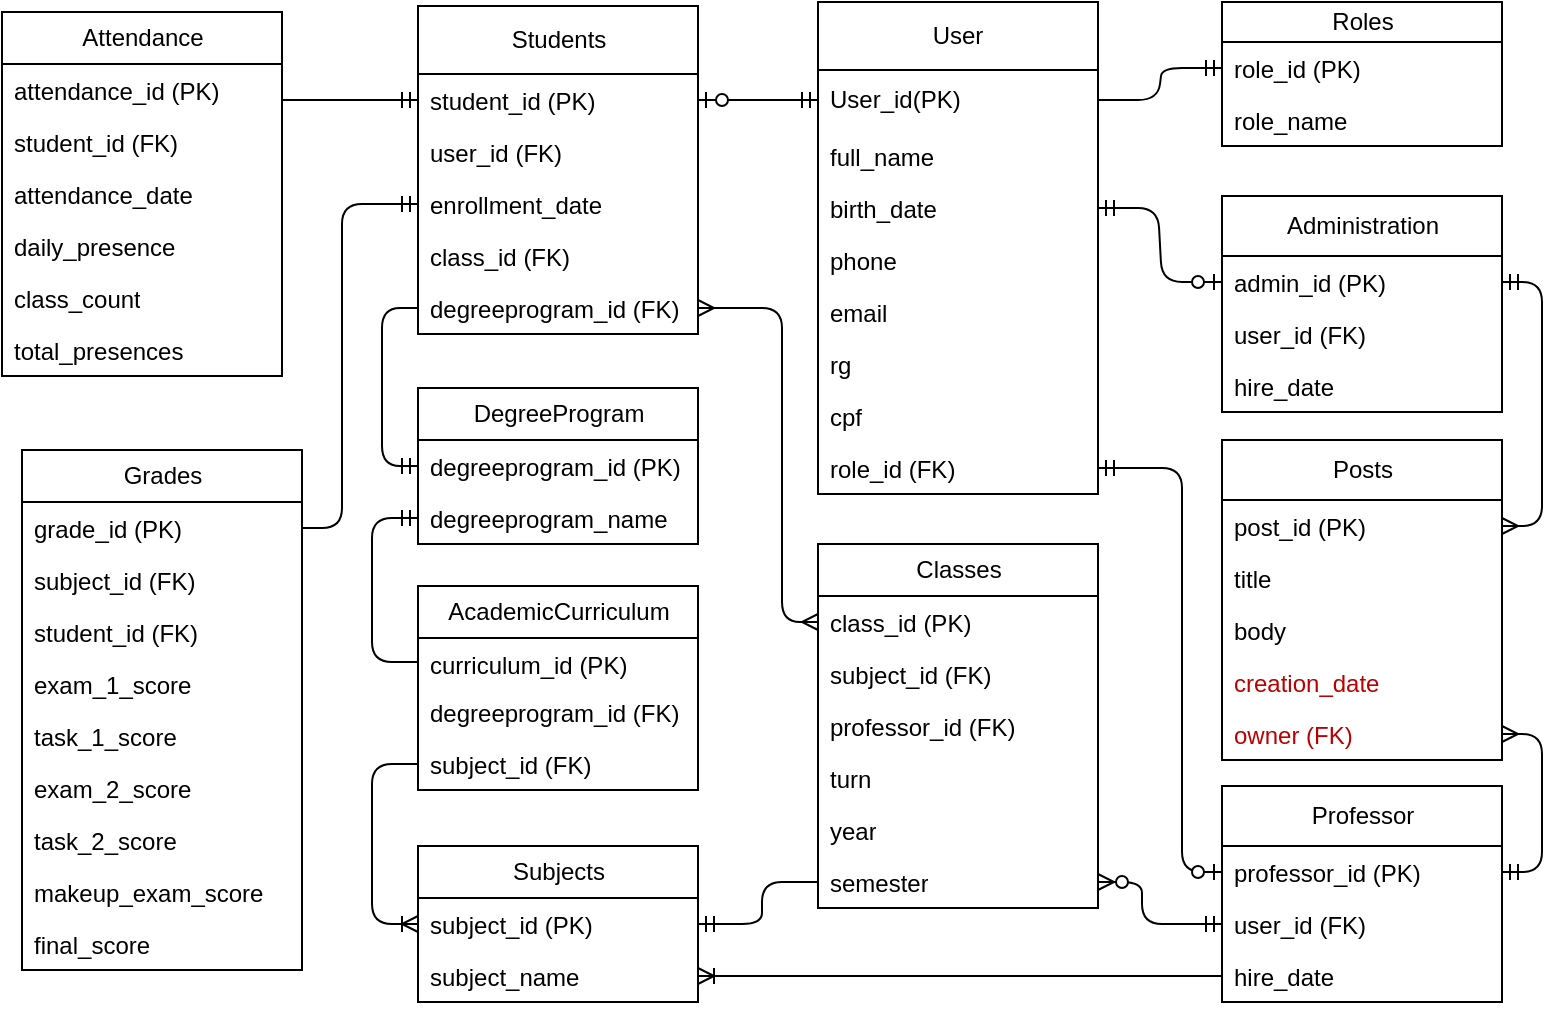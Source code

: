<mxfile>
    <diagram id="izwd0mjQYA1Y1VRCj29t" name="V1__Tabelas_de_usuarios_e_suas_relacoes">
        <mxGraphModel dx="723" dy="2008" grid="1" gridSize="10" guides="1" tooltips="1" connect="1" arrows="1" fold="1" page="1" pageScale="1" pageWidth="1100" pageHeight="850" math="0" shadow="0">
            <root>
                <mxCell id="0"/>
                <mxCell id="1" parent="0"/>
                <mxCell id="115" value="User" style="swimlane;fontStyle=0;childLayout=stackLayout;horizontal=1;startSize=34;horizontalStack=0;resizeParent=1;resizeParentMax=0;resizeLast=0;collapsible=1;marginBottom=0;whiteSpace=wrap;html=1;" parent="1" vertex="1">
                    <mxGeometry x="573" y="-1640" width="140" height="246" as="geometry"/>
                </mxCell>
                <mxCell id="116" value="User_id(PK)" style="text;strokeColor=none;fillColor=none;align=left;verticalAlign=middle;spacingLeft=4;spacingRight=4;overflow=hidden;points=[[0,0.5],[1,0.5]];portConstraint=eastwest;rotatable=0;whiteSpace=wrap;html=1;" parent="115" vertex="1">
                    <mxGeometry y="34" width="140" height="30" as="geometry"/>
                </mxCell>
                <mxCell id="119" value="full_name" style="text;strokeColor=none;fillColor=none;align=left;verticalAlign=top;spacingLeft=4;spacingRight=4;overflow=hidden;rotatable=0;points=[[0,0.5],[1,0.5]];portConstraint=eastwest;whiteSpace=wrap;html=1;" parent="115" vertex="1">
                    <mxGeometry y="64" width="140" height="26" as="geometry"/>
                </mxCell>
                <mxCell id="124" value="birth_date" style="text;strokeColor=none;fillColor=none;align=left;verticalAlign=top;spacingLeft=4;spacingRight=4;overflow=hidden;rotatable=0;points=[[0,0.5],[1,0.5]];portConstraint=eastwest;whiteSpace=wrap;html=1;" parent="115" vertex="1">
                    <mxGeometry y="90" width="140" height="26" as="geometry"/>
                </mxCell>
                <mxCell id="123" value="phone" style="text;strokeColor=none;fillColor=none;align=left;verticalAlign=top;spacingLeft=4;spacingRight=4;overflow=hidden;rotatable=0;points=[[0,0.5],[1,0.5]];portConstraint=eastwest;whiteSpace=wrap;html=1;" parent="115" vertex="1">
                    <mxGeometry y="116" width="140" height="26" as="geometry"/>
                </mxCell>
                <mxCell id="122" value="email" style="text;strokeColor=none;fillColor=none;align=left;verticalAlign=top;spacingLeft=4;spacingRight=4;overflow=hidden;rotatable=0;points=[[0,0.5],[1,0.5]];portConstraint=eastwest;whiteSpace=wrap;html=1;" parent="115" vertex="1">
                    <mxGeometry y="142" width="140" height="26" as="geometry"/>
                </mxCell>
                <mxCell id="121" value="rg" style="text;strokeColor=none;fillColor=none;align=left;verticalAlign=top;spacingLeft=4;spacingRight=4;overflow=hidden;rotatable=0;points=[[0,0.5],[1,0.5]];portConstraint=eastwest;whiteSpace=wrap;html=1;" parent="115" vertex="1">
                    <mxGeometry y="168" width="140" height="26" as="geometry"/>
                </mxCell>
                <mxCell id="120" value="cpf" style="text;strokeColor=none;fillColor=none;align=left;verticalAlign=top;spacingLeft=4;spacingRight=4;overflow=hidden;rotatable=0;points=[[0,0.5],[1,0.5]];portConstraint=eastwest;whiteSpace=wrap;html=1;" parent="115" vertex="1">
                    <mxGeometry y="194" width="140" height="26" as="geometry"/>
                </mxCell>
                <mxCell id="148" value="role_id (FK)" style="text;strokeColor=none;fillColor=none;align=left;verticalAlign=top;spacingLeft=4;spacingRight=4;overflow=hidden;rotatable=0;points=[[0,0.5],[1,0.5]];portConstraint=eastwest;whiteSpace=wrap;html=1;" parent="115" vertex="1">
                    <mxGeometry y="220" width="140" height="26" as="geometry"/>
                </mxCell>
                <mxCell id="129" value="Students" style="swimlane;fontStyle=0;childLayout=stackLayout;horizontal=1;startSize=34;fillColor=none;horizontalStack=0;resizeParent=1;resizeParentMax=0;resizeLast=0;collapsible=1;marginBottom=0;html=1;" parent="1" vertex="1">
                    <mxGeometry x="373" y="-1638" width="140" height="164" as="geometry"/>
                </mxCell>
                <mxCell id="130" value="student_id (PK)" style="text;strokeColor=none;fillColor=none;align=left;verticalAlign=top;spacingLeft=4;spacingRight=4;overflow=hidden;rotatable=0;points=[[0,0.5],[1,0.5]];portConstraint=eastwest;whiteSpace=wrap;html=1;" parent="129" vertex="1">
                    <mxGeometry y="34" width="140" height="26" as="geometry"/>
                </mxCell>
                <mxCell id="131" value="user_id (FK)" style="text;strokeColor=none;fillColor=none;align=left;verticalAlign=top;spacingLeft=4;spacingRight=4;overflow=hidden;rotatable=0;points=[[0,0.5],[1,0.5]];portConstraint=eastwest;whiteSpace=wrap;html=1;" parent="129" vertex="1">
                    <mxGeometry y="60" width="140" height="26" as="geometry"/>
                </mxCell>
                <mxCell id="132" value="enrollment_date" style="text;strokeColor=none;fillColor=none;align=left;verticalAlign=top;spacingLeft=4;spacingRight=4;overflow=hidden;rotatable=0;points=[[0,0.5],[1,0.5]];portConstraint=eastwest;whiteSpace=wrap;html=1;" parent="129" vertex="1">
                    <mxGeometry y="86" width="140" height="26" as="geometry"/>
                </mxCell>
                <mxCell id="133" value="&lt;span style=&quot;color: rgb(0, 0, 0);&quot;&gt;class_id (FK)&lt;/span&gt;" style="text;strokeColor=none;fillColor=none;align=left;verticalAlign=top;spacingLeft=4;spacingRight=4;overflow=hidden;rotatable=0;points=[[0,0.5],[1,0.5]];portConstraint=eastwest;whiteSpace=wrap;html=1;" parent="129" vertex="1">
                    <mxGeometry y="112" width="140" height="26" as="geometry"/>
                </mxCell>
                <mxCell id="134" value="degreeprogram_id (FK)&lt;div&gt;&lt;br&gt;&lt;/div&gt;" style="text;strokeColor=none;fillColor=none;align=left;verticalAlign=top;spacingLeft=4;spacingRight=4;overflow=hidden;rotatable=0;points=[[0,0.5],[1,0.5]];portConstraint=eastwest;whiteSpace=wrap;html=1;" parent="129" vertex="1">
                    <mxGeometry y="138" width="140" height="26" as="geometry"/>
                </mxCell>
                <mxCell id="135" value="" style="fontSize=12;html=1;endArrow=ERzeroToOne;startArrow=ERmandOne;exitX=0;exitY=0.5;exitDx=0;exitDy=0;entryX=1;entryY=0.5;entryDx=0;entryDy=0;" parent="1" source="116" target="130" edge="1">
                    <mxGeometry width="100" height="100" relative="1" as="geometry">
                        <mxPoint x="814" y="-1305" as="sourcePoint"/>
                        <mxPoint x="535" y="-1576" as="targetPoint"/>
                    </mxGeometry>
                </mxCell>
                <mxCell id="136" value="Professor" style="swimlane;fontStyle=0;childLayout=stackLayout;horizontal=1;startSize=30;fillColor=none;horizontalStack=0;resizeParent=1;resizeParentMax=0;resizeLast=0;collapsible=1;marginBottom=0;html=1;" parent="1" vertex="1">
                    <mxGeometry x="775" y="-1248" width="140" height="108" as="geometry"/>
                </mxCell>
                <mxCell id="137" value="professor_id (PK)" style="text;strokeColor=none;fillColor=none;align=left;verticalAlign=top;spacingLeft=4;spacingRight=4;overflow=hidden;rotatable=0;points=[[0,0.5],[1,0.5]];portConstraint=eastwest;whiteSpace=wrap;html=1;" parent="136" vertex="1">
                    <mxGeometry y="30" width="140" height="26" as="geometry"/>
                </mxCell>
                <mxCell id="138" value="user_id (FK)" style="text;strokeColor=none;fillColor=none;align=left;verticalAlign=top;spacingLeft=4;spacingRight=4;overflow=hidden;rotatable=0;points=[[0,0.5],[1,0.5]];portConstraint=eastwest;whiteSpace=wrap;html=1;" parent="136" vertex="1">
                    <mxGeometry y="56" width="140" height="26" as="geometry"/>
                </mxCell>
                <mxCell id="139" value="hire_date" style="text;strokeColor=none;fillColor=none;align=left;verticalAlign=top;spacingLeft=4;spacingRight=4;overflow=hidden;rotatable=0;points=[[0,0.5],[1,0.5]];portConstraint=eastwest;whiteSpace=wrap;html=1;" parent="136" vertex="1">
                    <mxGeometry y="82" width="140" height="26" as="geometry"/>
                </mxCell>
                <mxCell id="143" value="" style="edgeStyle=orthogonalEdgeStyle;fontSize=12;html=1;endArrow=ERzeroToOne;startArrow=ERmandOne;exitX=1;exitY=0.5;exitDx=0;exitDy=0;entryX=0;entryY=0.5;entryDx=0;entryDy=0;" parent="1" source="148" target="137" edge="1">
                    <mxGeometry width="100" height="100" relative="1" as="geometry">
                        <mxPoint x="454" y="-1385" as="sourcePoint"/>
                        <mxPoint x="755" y="-1116" as="targetPoint"/>
                        <Array as="points">
                            <mxPoint x="755" y="-1407"/>
                            <mxPoint x="755" y="-1205"/>
                        </Array>
                    </mxGeometry>
                </mxCell>
                <mxCell id="144" value="Administration" style="swimlane;fontStyle=0;childLayout=stackLayout;horizontal=1;startSize=30;fillColor=none;horizontalStack=0;resizeParent=1;resizeParentMax=0;resizeLast=0;collapsible=1;marginBottom=0;html=1;" parent="1" vertex="1">
                    <mxGeometry x="775" y="-1543" width="140" height="108" as="geometry"/>
                </mxCell>
                <mxCell id="145" value="admin_id (PK)" style="text;strokeColor=none;fillColor=none;align=left;verticalAlign=top;spacingLeft=4;spacingRight=4;overflow=hidden;rotatable=0;points=[[0,0.5],[1,0.5]];portConstraint=eastwest;whiteSpace=wrap;html=1;" parent="144" vertex="1">
                    <mxGeometry y="30" width="140" height="26" as="geometry"/>
                </mxCell>
                <mxCell id="146" value="user_id (FK)" style="text;strokeColor=none;fillColor=none;align=left;verticalAlign=top;spacingLeft=4;spacingRight=4;overflow=hidden;rotatable=0;points=[[0,0.5],[1,0.5]];portConstraint=eastwest;whiteSpace=wrap;html=1;" parent="144" vertex="1">
                    <mxGeometry y="56" width="140" height="26" as="geometry"/>
                </mxCell>
                <mxCell id="147" value="hire_date" style="text;strokeColor=none;fillColor=none;align=left;verticalAlign=top;spacingLeft=4;spacingRight=4;overflow=hidden;rotatable=0;points=[[0,0.5],[1,0.5]];portConstraint=eastwest;whiteSpace=wrap;html=1;" parent="144" vertex="1">
                    <mxGeometry y="82" width="140" height="26" as="geometry"/>
                </mxCell>
                <mxCell id="149" value="" style="edgeStyle=entityRelationEdgeStyle;fontSize=12;html=1;endArrow=ERzeroToOne;startArrow=ERmandOne;entryX=0;entryY=0.5;entryDx=0;entryDy=0;exitX=1;exitY=0.5;exitDx=0;exitDy=0;" parent="1" source="124" target="145" edge="1">
                    <mxGeometry width="100" height="100" relative="1" as="geometry">
                        <mxPoint x="585" y="-1527" as="sourcePoint"/>
                        <mxPoint x="535" y="-1507" as="targetPoint"/>
                    </mxGeometry>
                </mxCell>
                <mxCell id="150" value="Roles" style="swimlane;fontStyle=0;childLayout=stackLayout;horizontal=1;startSize=20;fillColor=none;horizontalStack=0;resizeParent=1;resizeParentMax=0;resizeLast=0;collapsible=1;marginBottom=0;html=1;" parent="1" vertex="1">
                    <mxGeometry x="775" y="-1640" width="140" height="72" as="geometry"/>
                </mxCell>
                <mxCell id="151" value="role_id (PK)" style="text;strokeColor=none;fillColor=none;align=left;verticalAlign=top;spacingLeft=4;spacingRight=4;overflow=hidden;rotatable=0;points=[[0,0.5],[1,0.5]];portConstraint=eastwest;whiteSpace=wrap;html=1;" parent="150" vertex="1">
                    <mxGeometry y="20" width="140" height="26" as="geometry"/>
                </mxCell>
                <mxCell id="152" value="role_name" style="text;strokeColor=none;fillColor=none;align=left;verticalAlign=top;spacingLeft=4;spacingRight=4;overflow=hidden;rotatable=0;points=[[0,0.5],[1,0.5]];portConstraint=eastwest;whiteSpace=wrap;html=1;" parent="150" vertex="1">
                    <mxGeometry y="46" width="140" height="26" as="geometry"/>
                </mxCell>
                <mxCell id="154" value="" style="edgeStyle=entityRelationEdgeStyle;fontSize=12;html=1;endArrow=ERmandOne;exitX=1;exitY=0.5;exitDx=0;exitDy=0;entryX=0;entryY=0.5;entryDx=0;entryDy=0;" parent="1" source="116" target="151" edge="1">
                    <mxGeometry width="100" height="100" relative="1" as="geometry">
                        <mxPoint x="743" y="-1497" as="sourcePoint"/>
                        <mxPoint x="535" y="-1497" as="targetPoint"/>
                        <Array as="points">
                            <mxPoint x="505" y="-1467"/>
                        </Array>
                    </mxGeometry>
                </mxCell>
                <mxCell id="156" value="Classes" style="swimlane;fontStyle=0;childLayout=stackLayout;horizontal=1;startSize=26;fillColor=none;horizontalStack=0;resizeParent=1;resizeParentMax=0;resizeLast=0;collapsible=1;marginBottom=0;html=1;" parent="1" vertex="1">
                    <mxGeometry x="573" y="-1369" width="140" height="182" as="geometry"/>
                </mxCell>
                <mxCell id="157" value="class_id (PK)" style="text;strokeColor=none;fillColor=none;align=left;verticalAlign=top;spacingLeft=4;spacingRight=4;overflow=hidden;rotatable=0;points=[[0,0.5],[1,0.5]];portConstraint=eastwest;whiteSpace=wrap;html=1;" parent="156" vertex="1">
                    <mxGeometry y="26" width="140" height="26" as="geometry"/>
                </mxCell>
                <mxCell id="158" value="subject_id (FK)" style="text;strokeColor=none;fillColor=none;align=left;verticalAlign=top;spacingLeft=4;spacingRight=4;overflow=hidden;rotatable=0;points=[[0,0.5],[1,0.5]];portConstraint=eastwest;whiteSpace=wrap;html=1;" parent="156" vertex="1">
                    <mxGeometry y="52" width="140" height="26" as="geometry"/>
                </mxCell>
                <mxCell id="159" value="professor_id (FK)" style="text;strokeColor=none;fillColor=none;align=left;verticalAlign=top;spacingLeft=4;spacingRight=4;overflow=hidden;rotatable=0;points=[[0,0.5],[1,0.5]];portConstraint=eastwest;whiteSpace=wrap;html=1;" parent="156" vertex="1">
                    <mxGeometry y="78" width="140" height="26" as="geometry"/>
                </mxCell>
                <mxCell id="160" value="turn" style="text;strokeColor=none;fillColor=none;align=left;verticalAlign=top;spacingLeft=4;spacingRight=4;overflow=hidden;rotatable=0;points=[[0,0.5],[1,0.5]];portConstraint=eastwest;whiteSpace=wrap;html=1;" parent="156" vertex="1">
                    <mxGeometry y="104" width="140" height="26" as="geometry"/>
                </mxCell>
                <mxCell id="161" value="year" style="text;strokeColor=none;fillColor=none;align=left;verticalAlign=top;spacingLeft=4;spacingRight=4;overflow=hidden;rotatable=0;points=[[0,0.5],[1,0.5]];portConstraint=eastwest;whiteSpace=wrap;html=1;" parent="156" vertex="1">
                    <mxGeometry y="130" width="140" height="26" as="geometry"/>
                </mxCell>
                <mxCell id="162" value="semester" style="text;strokeColor=none;fillColor=none;align=left;verticalAlign=top;spacingLeft=4;spacingRight=4;overflow=hidden;rotatable=0;points=[[0,0.5],[1,0.5]];portConstraint=eastwest;whiteSpace=wrap;html=1;" parent="156" vertex="1">
                    <mxGeometry y="156" width="140" height="26" as="geometry"/>
                </mxCell>
                <mxCell id="163" value="" style="edgeStyle=orthogonalEdgeStyle;fontSize=12;html=1;endArrow=ERmany;startArrow=ERmany;exitX=1;exitY=0.5;exitDx=0;exitDy=0;entryX=0;entryY=0.5;entryDx=0;entryDy=0;" parent="1" source="134" target="157" edge="1">
                    <mxGeometry width="100" height="100" relative="1" as="geometry">
                        <mxPoint x="614" y="-1227" as="sourcePoint"/>
                        <mxPoint x="565" y="-1376" as="targetPoint"/>
                        <Array as="points">
                            <mxPoint x="555" y="-1487"/>
                            <mxPoint x="555" y="-1330"/>
                        </Array>
                    </mxGeometry>
                </mxCell>
                <mxCell id="164" value="" style="edgeStyle=orthogonalEdgeStyle;fontSize=12;html=1;endArrow=ERzeroToMany;startArrow=ERmandOne;entryX=1;entryY=0.5;entryDx=0;entryDy=0;exitX=0;exitY=0.5;exitDx=0;exitDy=0;" parent="1" source="138" target="162" edge="1">
                    <mxGeometry width="100" height="100" relative="1" as="geometry">
                        <mxPoint x="795" y="-1226" as="sourcePoint"/>
                        <mxPoint x="844" y="-1237" as="targetPoint"/>
                        <Array as="points">
                            <mxPoint x="735" y="-1179"/>
                            <mxPoint x="735" y="-1200"/>
                        </Array>
                    </mxGeometry>
                </mxCell>
                <mxCell id="165" value="Subjects" style="swimlane;fontStyle=0;childLayout=stackLayout;horizontal=1;startSize=26;fillColor=none;horizontalStack=0;resizeParent=1;resizeParentMax=0;resizeLast=0;collapsible=1;marginBottom=0;html=1;" parent="1" vertex="1">
                    <mxGeometry x="373" y="-1218" width="140" height="78" as="geometry"/>
                </mxCell>
                <mxCell id="166" value="subject_id (PK)" style="text;strokeColor=none;fillColor=none;align=left;verticalAlign=top;spacingLeft=4;spacingRight=4;overflow=hidden;rotatable=0;points=[[0,0.5],[1,0.5]];portConstraint=eastwest;whiteSpace=wrap;html=1;" parent="165" vertex="1">
                    <mxGeometry y="26" width="140" height="26" as="geometry"/>
                </mxCell>
                <mxCell id="167" value="subject_name" style="text;strokeColor=none;fillColor=none;align=left;verticalAlign=top;spacingLeft=4;spacingRight=4;overflow=hidden;rotatable=0;points=[[0,0.5],[1,0.5]];portConstraint=eastwest;whiteSpace=wrap;html=1;" parent="165" vertex="1">
                    <mxGeometry y="52" width="140" height="26" as="geometry"/>
                </mxCell>
                <mxCell id="170" value="AcademicCurriculum" style="swimlane;fontStyle=0;childLayout=stackLayout;horizontal=1;startSize=26;fillColor=none;horizontalStack=0;resizeParent=1;resizeParentMax=0;resizeLast=0;collapsible=1;marginBottom=0;html=1;" parent="1" vertex="1">
                    <mxGeometry x="373" y="-1348" width="140" height="102" as="geometry"/>
                </mxCell>
                <mxCell id="171" value="curriculum_id (PK)" style="text;strokeColor=none;fillColor=none;align=left;verticalAlign=top;spacingLeft=4;spacingRight=4;overflow=hidden;rotatable=0;points=[[0,0.5],[1,0.5]];portConstraint=eastwest;whiteSpace=wrap;html=1;" parent="170" vertex="1">
                    <mxGeometry y="26" width="140" height="24" as="geometry"/>
                </mxCell>
                <mxCell id="172" value="degreeprogram_id (FK)" style="text;strokeColor=none;fillColor=none;align=left;verticalAlign=top;spacingLeft=4;spacingRight=4;overflow=hidden;rotatable=0;points=[[0,0.5],[1,0.5]];portConstraint=eastwest;whiteSpace=wrap;html=1;" parent="170" vertex="1">
                    <mxGeometry y="50" width="140" height="26" as="geometry"/>
                </mxCell>
                <mxCell id="173" value="subject_id (FK)" style="text;strokeColor=none;fillColor=none;align=left;verticalAlign=top;spacingLeft=4;spacingRight=4;overflow=hidden;rotatable=0;points=[[0,0.5],[1,0.5]];portConstraint=eastwest;whiteSpace=wrap;html=1;" parent="170" vertex="1">
                    <mxGeometry y="76" width="140" height="26" as="geometry"/>
                </mxCell>
                <mxCell id="176" value="" style="edgeStyle=orthogonalEdgeStyle;fontSize=12;html=1;endArrow=ERmandOne;exitX=0;exitY=0.5;exitDx=0;exitDy=0;entryX=1;entryY=0.5;entryDx=0;entryDy=0;" parent="1" source="162" target="166" edge="1">
                    <mxGeometry width="100" height="100" relative="1" as="geometry">
                        <mxPoint x="894" y="-1087" as="sourcePoint"/>
                        <mxPoint x="994" y="-1187" as="targetPoint"/>
                        <Array as="points">
                            <mxPoint x="545" y="-1200"/>
                            <mxPoint x="545" y="-1179"/>
                        </Array>
                    </mxGeometry>
                </mxCell>
                <mxCell id="177" value="" style="edgeStyle=orthogonalEdgeStyle;fontSize=12;html=1;endArrow=ERoneToMany;exitX=0;exitY=0.5;exitDx=0;exitDy=0;entryX=0;entryY=0.5;entryDx=0;entryDy=0;" parent="1" source="173" target="166" edge="1">
                    <mxGeometry width="100" height="100" relative="1" as="geometry">
                        <mxPoint x="744" y="-1007" as="sourcePoint"/>
                        <mxPoint x="373" y="-1106" as="targetPoint"/>
                        <Array as="points">
                            <mxPoint x="350" y="-1259"/>
                            <mxPoint x="350" y="-1179"/>
                        </Array>
                    </mxGeometry>
                </mxCell>
                <mxCell id="178" value="" style="fontSize=12;html=1;endArrow=ERoneToMany;entryX=1;entryY=0.5;entryDx=0;entryDy=0;exitX=0;exitY=0.5;exitDx=0;exitDy=0;" parent="1" source="139" target="167" edge="1">
                    <mxGeometry width="100" height="100" relative="1" as="geometry">
                        <mxPoint x="913" y="-1252" as="sourcePoint"/>
                        <mxPoint x="934" y="-1177" as="targetPoint"/>
                    </mxGeometry>
                </mxCell>
                <mxCell id="184" value="Attendance" style="swimlane;fontStyle=0;childLayout=stackLayout;horizontal=1;startSize=26;fillColor=none;horizontalStack=0;resizeParent=1;resizeParentMax=0;resizeLast=0;collapsible=1;marginBottom=0;html=1;" parent="1" vertex="1">
                    <mxGeometry x="165" y="-1635" width="140" height="182" as="geometry"/>
                </mxCell>
                <mxCell id="185" value="attendance_id (PK)" style="text;strokeColor=none;fillColor=none;align=left;verticalAlign=top;spacingLeft=4;spacingRight=4;overflow=hidden;rotatable=0;points=[[0,0.5],[1,0.5]];portConstraint=eastwest;whiteSpace=wrap;html=1;" parent="184" vertex="1">
                    <mxGeometry y="26" width="140" height="26" as="geometry"/>
                </mxCell>
                <mxCell id="186" value="student_id (FK)" style="text;strokeColor=none;fillColor=none;align=left;verticalAlign=top;spacingLeft=4;spacingRight=4;overflow=hidden;rotatable=0;points=[[0,0.5],[1,0.5]];portConstraint=eastwest;whiteSpace=wrap;html=1;" parent="184" vertex="1">
                    <mxGeometry y="52" width="140" height="26" as="geometry"/>
                </mxCell>
                <mxCell id="187" value="attendance_date" style="text;strokeColor=none;fillColor=none;align=left;verticalAlign=top;spacingLeft=4;spacingRight=4;overflow=hidden;rotatable=0;points=[[0,0.5],[1,0.5]];portConstraint=eastwest;whiteSpace=wrap;html=1;" parent="184" vertex="1">
                    <mxGeometry y="78" width="140" height="26" as="geometry"/>
                </mxCell>
                <mxCell id="188" value="daily_presence" style="text;strokeColor=none;fillColor=none;align=left;verticalAlign=top;spacingLeft=4;spacingRight=4;overflow=hidden;rotatable=0;points=[[0,0.5],[1,0.5]];portConstraint=eastwest;whiteSpace=wrap;html=1;" parent="184" vertex="1">
                    <mxGeometry y="104" width="140" height="26" as="geometry"/>
                </mxCell>
                <mxCell id="189" value="class_count" style="text;strokeColor=none;fillColor=none;align=left;verticalAlign=top;spacingLeft=4;spacingRight=4;overflow=hidden;rotatable=0;points=[[0,0.5],[1,0.5]];portConstraint=eastwest;whiteSpace=wrap;html=1;" parent="184" vertex="1">
                    <mxGeometry y="130" width="140" height="26" as="geometry"/>
                </mxCell>
                <mxCell id="190" value="total_presences&lt;div&gt;&lt;br&gt;&lt;/div&gt;" style="text;strokeColor=none;fillColor=none;align=left;verticalAlign=top;spacingLeft=4;spacingRight=4;overflow=hidden;rotatable=0;points=[[0,0.5],[1,0.5]];portConstraint=eastwest;whiteSpace=wrap;html=1;" parent="184" vertex="1">
                    <mxGeometry y="156" width="140" height="26" as="geometry"/>
                </mxCell>
                <mxCell id="191" value="" style="fontSize=12;html=1;endArrow=ERmandOne;exitX=1;exitY=0.692;exitDx=0;exitDy=0;entryX=0;entryY=0.5;entryDx=0;entryDy=0;exitPerimeter=0;" parent="1" source="185" target="130" edge="1">
                    <mxGeometry width="100" height="100" relative="1" as="geometry">
                        <mxPoint x="373" y="-1307" as="sourcePoint"/>
                        <mxPoint x="345" y="-1576" as="targetPoint"/>
                    </mxGeometry>
                </mxCell>
                <mxCell id="192" value="Grades&lt;span style=&quot;font-family: monospace; font-size: 0px; text-align: start;&quot;&gt;%3CmxGraphModel%3E%3Croot%3E%3CmxCell%20id%3D%220%22%2F%3E%3CmxCell%20id%3D%221%22%20parent%3D%220%22%2F%3E%3CmxCell%20id%3D%222%22%20value%3D%22Students%22%20style%3D%22swimlane%3BfontStyle%3D0%3BchildLayout%3DstackLayout%3Bhorizontal%3D1%3BstartSize%3D26%3BfillColor%3Dnone%3BhorizontalStack%3D0%3BresizeParent%3D1%3BresizeParentMax%3D0%3BresizeLast%3D0%3Bcollapsible%3D1%3BmarginBottom%3D0%3Bhtml%3D1%3B%22%20vertex%3D%221%22%20parent%3D%221%22%3E%3CmxGeometry%20x%3D%22770%22%20y%3D%22-50%22%20width%3D%22140%22%20height%3D%22260%22%20as%3D%22geometry%22%2F%3E%3C%2FmxCell%3E%3CmxCell%20id%3D%223%22%20value%3D%22student_id%22%20style%3D%22text%3BstrokeColor%3Dnone%3BfillColor%3Dnone%3Balign%3Dleft%3BverticalAlign%3Dtop%3BspacingLeft%3D4%3BspacingRight%3D4%3Boverflow%3Dhidden%3Brotatable%3D0%3Bpoints%3D%5B%5B0%2C0.5%5D%2C%5B1%2C0.5%5D%5D%3BportConstraint%3Deastwest%3BwhiteSpace%3Dwrap%3Bhtml%3D1%3B%22%20vertex%3D%221%22%20parent%3D%222%22%3E%3CmxGeometry%20y%3D%2226%22%20width%3D%22140%22%20height%3D%2226%22%20as%3D%22geometry%22%2F%3E%3C%2FmxCell%3E%3CmxCell%20id%3D%224%22%20value%3D%22full_name%22%20style%3D%22text%3BstrokeColor%3Dnone%3BfillColor%3Dnone%3Balign%3Dleft%3BverticalAlign%3Dtop%3BspacingLeft%3D4%3BspacingRight%3D4%3Boverflow%3Dhidden%3Brotatable%3D0%3Bpoints%3D%5B%5B0%2C0.5%5D%2C%5B1%2C0.5%5D%5D%3BportConstraint%3Deastwest%3BwhiteSpace%3Dwrap%3Bhtml%3D1%3B%22%20vertex%3D%221%22%20parent%3D%222%22%3E%3CmxGeometry%20y%3D%2252%22%20width%3D%22140%22%20height%3D%2226%22%20as%3D%22geometry%22%2F%3E%3C%2FmxCell%3E%3CmxCell%20id%3D%225%22%20value%3D%22cpf%22%20style%3D%22text%3BstrokeColor%3Dnone%3BfillColor%3Dnone%3Balign%3Dleft%3BverticalAlign%3Dtop%3BspacingLeft%3D4%3BspacingRight%3D4%3Boverflow%3Dhidden%3Brotatable%3D0%3Bpoints%3D%5B%5B0%2C0.5%5D%2C%5B1%2C0.5%5D%5D%3BportConstraint%3Deastwest%3BwhiteSpace%3Dwrap%3Bhtml%3D1%3B%22%20vertex%3D%221%22%20parent%3D%222%22%3E%3CmxGeometry%20y%3D%2278%22%20width%3D%22140%22%20height%3D%2226%22%20as%3D%22geometry%22%2F%3E%3C%2FmxCell%3E%3CmxCell%20id%3D%226%22%20value%3D%22rg%22%20style%3D%22text%3BstrokeColor%3Dnone%3BfillColor%3Dnone%3Balign%3Dleft%3BverticalAlign%3Dtop%3BspacingLeft%3D4%3BspacingRight%3D4%3Boverflow%3Dhidden%3Brotatable%3D0%3Bpoints%3D%5B%5B0%2C0.5%5D%2C%5B1%2C0.5%5D%5D%3BportConstraint%3Deastwest%3BwhiteSpace%3Dwrap%3Bhtml%3D1%3B%22%20vertex%3D%221%22%20parent%3D%222%22%3E%3CmxGeometry%20y%3D%22104%22%20width%3D%22140%22%20height%3D%2226%22%20as%3D%22geometry%22%2F%3E%3C%2FmxCell%3E%3CmxCell%20id%3D%227%22%20value%3D%22email%22%20style%3D%22text%3BstrokeColor%3Dnone%3BfillColor%3Dnone%3Balign%3Dleft%3BverticalAlign%3Dtop%3BspacingLeft%3D4%3BspacingRight%3D4%3Boverflow%3Dhidden%3Brotatable%3D0%3Bpoints%3D%5B%5B0%2C0.5%5D%2C%5B1%2C0.5%5D%5D%3BportConstraint%3Deastwest%3BwhiteSpace%3Dwrap%3Bhtml%3D1%3B%22%20vertex%3D%221%22%20parent%3D%222%22%3E%3CmxGeometry%20y%3D%22130%22%20width%3D%22140%22%20height%3D%2226%22%20as%3D%22geometry%22%2F%3E%3C%2FmxCell%3E%3CmxCell%20id%3D%228%22%20value%3D%22phone%22%20style%3D%22text%3BstrokeColor%3Dnone%3BfillColor%3Dnone%3Balign%3Dleft%3BverticalAlign%3Dtop%3BspacingLeft%3D4%3BspacingRight%3D4%3Boverflow%3Dhidden%3Brotatable%3D0%3Bpoints%3D%5B%5B0%2C0.5%5D%2C%5B1%2C0.5%5D%5D%3BportConstraint%3Deastwest%3BwhiteSpace%3Dwrap%3Bhtml%3D1%3B%22%20vertex%3D%221%22%20parent%3D%222%22%3E%3CmxGeometry%20y%3D%22156%22%20width%3D%22140%22%20height%3D%2226%22%20as%3D%22geometry%22%2F%3E%3C%2FmxCell%3E%3CmxCell%20id%3D%229%22%20value%3D%22birth_date%22%20style%3D%22text%3BstrokeColor%3Dnone%3BfillColor%3Dnone%3Balign%3Dleft%3BverticalAlign%3Dtop%3BspacingLeft%3D4%3BspacingRight%3D4%3Boverflow%3Dhidden%3Brotatable%3D0%3Bpoints%3D%5B%5B0%2C0.5%5D%2C%5B1%2C0.5%5D%5D%3BportConstraint%3Deastwest%3BwhiteSpace%3Dwrap%3Bhtml%3D1%3B%22%20vertex%3D%221%22%20parent%3D%222%22%3E%3CmxGeometry%20y%3D%22182%22%20width%3D%22140%22%20height%3D%2226%22%20as%3D%22geometry%22%2F%3E%3C%2FmxCell%3E%3CmxCell%20id%3D%2210%22%20value%3D%22enrollment_date%22%20style%3D%22text%3BstrokeColor%3Dnone%3BfillColor%3Dnone%3Balign%3Dleft%3BverticalAlign%3Dtop%3BspacingLeft%3D4%3BspacingRight%3D4%3Boverflow%3Dhidden%3Brotatable%3D0%3Bpoints%3D%5B%5B0%2C0.5%5D%2C%5B1%2C0.5%5D%5D%3BportConstraint%3Deastwest%3BwhiteSpace%3Dwrap%3Bhtml%3D1%3B%22%20vertex%3D%221%22%20parent%3D%222%22%3E%3CmxGeometry%20y%3D%22208%22%20width%3D%22140%22%20height%3D%2226%22%20as%3D%22geometry%22%2F%3E%3C%2FmxCell%3E%3CmxCell%20id%3D%2211%22%20value%3D%22Item%203%22%20style%3D%22text%3BstrokeColor%3Dnone%3BfillColor%3Dnone%3Balign%3Dleft%3BverticalAlign%3Dtop%3BspacingLeft%3D4%3BspacingRight%3D4%3Boverflow%3Dhidden%3Brotatable%3D0%3Bpoints%3D%5B%5B0%2C0.5%5D%2C%5B1%2C0.5%5D%5D%3BportConstraint%3Deastwest%3BwhiteSpace%3Dwrap%3Bhtml%3D1%3B%22%20vertex%3D%221%22%20parent%3D%222%22%3E%3CmxGeometry%20y%3D%22234%22%20width%3D%22140%22%20height%3D%2226%22%20as%3D%22geometry%22%2F%3E%3C%2FmxCell%3E%3C%2Froot%3E%3C%2FmxGraphModel%3E&lt;/span&gt;" style="swimlane;fontStyle=0;childLayout=stackLayout;horizontal=1;startSize=26;fillColor=none;horizontalStack=0;resizeParent=1;resizeParentMax=0;resizeLast=0;collapsible=1;marginBottom=0;html=1;" parent="1" vertex="1">
                    <mxGeometry x="175" y="-1416" width="140" height="260" as="geometry"/>
                </mxCell>
                <mxCell id="193" value="grade_id (PK)" style="text;strokeColor=none;fillColor=none;align=left;verticalAlign=top;spacingLeft=4;spacingRight=4;overflow=hidden;rotatable=0;points=[[0,0.5],[1,0.5]];portConstraint=eastwest;whiteSpace=wrap;html=1;" parent="192" vertex="1">
                    <mxGeometry y="26" width="140" height="26" as="geometry"/>
                </mxCell>
                <mxCell id="194" value="subject_id (FK)" style="text;strokeColor=none;fillColor=none;align=left;verticalAlign=top;spacingLeft=4;spacingRight=4;overflow=hidden;rotatable=0;points=[[0,0.5],[1,0.5]];portConstraint=eastwest;whiteSpace=wrap;html=1;" parent="192" vertex="1">
                    <mxGeometry y="52" width="140" height="26" as="geometry"/>
                </mxCell>
                <mxCell id="195" value="student_id (FK)" style="text;strokeColor=none;fillColor=none;align=left;verticalAlign=top;spacingLeft=4;spacingRight=4;overflow=hidden;rotatable=0;points=[[0,0.5],[1,0.5]];portConstraint=eastwest;whiteSpace=wrap;html=1;" parent="192" vertex="1">
                    <mxGeometry y="78" width="140" height="26" as="geometry"/>
                </mxCell>
                <mxCell id="196" value="exam_1_score" style="text;strokeColor=none;fillColor=none;align=left;verticalAlign=top;spacingLeft=4;spacingRight=4;overflow=hidden;rotatable=0;points=[[0,0.5],[1,0.5]];portConstraint=eastwest;whiteSpace=wrap;html=1;" parent="192" vertex="1">
                    <mxGeometry y="104" width="140" height="26" as="geometry"/>
                </mxCell>
                <mxCell id="197" value="&lt;div&gt;task_1_score&lt;/div&gt;" style="text;strokeColor=none;fillColor=none;align=left;verticalAlign=top;spacingLeft=4;spacingRight=4;overflow=hidden;rotatable=0;points=[[0,0.5],[1,0.5]];portConstraint=eastwest;whiteSpace=wrap;html=1;" parent="192" vertex="1">
                    <mxGeometry y="130" width="140" height="26" as="geometry"/>
                </mxCell>
                <mxCell id="198" value="exam_2_score" style="text;strokeColor=none;fillColor=none;align=left;verticalAlign=top;spacingLeft=4;spacingRight=4;overflow=hidden;rotatable=0;points=[[0,0.5],[1,0.5]];portConstraint=eastwest;whiteSpace=wrap;html=1;" parent="192" vertex="1">
                    <mxGeometry y="156" width="140" height="26" as="geometry"/>
                </mxCell>
                <mxCell id="199" value="&lt;div&gt;task_2_score&lt;/div&gt;" style="text;strokeColor=none;fillColor=none;align=left;verticalAlign=top;spacingLeft=4;spacingRight=4;overflow=hidden;rotatable=0;points=[[0,0.5],[1,0.5]];portConstraint=eastwest;whiteSpace=wrap;html=1;" parent="192" vertex="1">
                    <mxGeometry y="182" width="140" height="26" as="geometry"/>
                </mxCell>
                <mxCell id="200" value="makeup_exam_score" style="text;strokeColor=none;fillColor=none;align=left;verticalAlign=top;spacingLeft=4;spacingRight=4;overflow=hidden;rotatable=0;points=[[0,0.5],[1,0.5]];portConstraint=eastwest;whiteSpace=wrap;html=1;" parent="192" vertex="1">
                    <mxGeometry y="208" width="140" height="26" as="geometry"/>
                </mxCell>
                <mxCell id="201" value="final_score&lt;div&gt;&lt;br&gt;&lt;/div&gt;" style="text;strokeColor=none;fillColor=none;align=left;verticalAlign=top;spacingLeft=4;spacingRight=4;overflow=hidden;rotatable=0;points=[[0,0.5],[1,0.5]];portConstraint=eastwest;whiteSpace=wrap;html=1;" parent="192" vertex="1">
                    <mxGeometry y="234" width="140" height="26" as="geometry"/>
                </mxCell>
                <mxCell id="202" value="" style="edgeStyle=orthogonalEdgeStyle;fontSize=12;html=1;endArrow=ERmandOne;exitX=1;exitY=0.5;exitDx=0;exitDy=0;entryX=0;entryY=0.5;entryDx=0;entryDy=0;" parent="1" source="193" target="132" edge="1">
                    <mxGeometry width="100" height="100" relative="1" as="geometry">
                        <mxPoint x="103" y="-1117" as="sourcePoint"/>
                        <mxPoint x="355" y="-1491" as="targetPoint"/>
                        <Array as="points">
                            <mxPoint x="335" y="-1377"/>
                            <mxPoint x="335" y="-1539"/>
                        </Array>
                    </mxGeometry>
                </mxCell>
                <mxCell id="203" value="DegreeProgram" style="swimlane;fontStyle=0;childLayout=stackLayout;horizontal=1;startSize=26;fillColor=none;horizontalStack=0;resizeParent=1;resizeParentMax=0;resizeLast=0;collapsible=1;marginBottom=0;html=1;" parent="1" vertex="1">
                    <mxGeometry x="373" y="-1447" width="140" height="78" as="geometry"/>
                </mxCell>
                <mxCell id="204" value="degreeprogram_id (PK)" style="text;strokeColor=none;fillColor=none;align=left;verticalAlign=top;spacingLeft=4;spacingRight=4;overflow=hidden;rotatable=0;points=[[0,0.5],[1,0.5]];portConstraint=eastwest;whiteSpace=wrap;html=1;" parent="203" vertex="1">
                    <mxGeometry y="26" width="140" height="26" as="geometry"/>
                </mxCell>
                <mxCell id="205" value="degreeprogram_name" style="text;strokeColor=none;fillColor=none;align=left;verticalAlign=top;spacingLeft=4;spacingRight=4;overflow=hidden;rotatable=0;points=[[0,0.5],[1,0.5]];portConstraint=eastwest;whiteSpace=wrap;html=1;" parent="203" vertex="1">
                    <mxGeometry y="52" width="140" height="26" as="geometry"/>
                </mxCell>
                <mxCell id="212" value="" style="fontSize=12;html=1;endArrow=ERmandOne;exitX=0;exitY=0.5;exitDx=0;exitDy=0;edgeStyle=orthogonalEdgeStyle;entryX=0;entryY=0.5;entryDx=0;entryDy=0;" parent="1" source="134" target="204" edge="1">
                    <mxGeometry width="100" height="100" relative="1" as="geometry">
                        <mxPoint x="408" y="-1257" as="sourcePoint"/>
                        <mxPoint x="365" y="-1306" as="targetPoint"/>
                        <Array as="points">
                            <mxPoint x="355" y="-1487"/>
                            <mxPoint x="355" y="-1408"/>
                        </Array>
                    </mxGeometry>
                </mxCell>
                <mxCell id="213" value="" style="fontSize=12;html=1;endArrow=ERmandOne;entryX=0;entryY=0.5;entryDx=0;entryDy=0;exitX=0;exitY=0.5;exitDx=0;exitDy=0;edgeStyle=orthogonalEdgeStyle;" parent="1" source="171" target="205" edge="1">
                    <mxGeometry width="100" height="100" relative="1" as="geometry">
                        <mxPoint x="335" y="-1146" as="sourcePoint"/>
                        <mxPoint x="335" y="-1097" as="targetPoint"/>
                        <Array as="points">
                            <mxPoint x="350" y="-1310"/>
                            <mxPoint x="350" y="-1382"/>
                        </Array>
                    </mxGeometry>
                </mxCell>
                <mxCell id="215" value="Posts" style="swimlane;fontStyle=0;childLayout=stackLayout;horizontal=1;startSize=30;fillColor=none;horizontalStack=0;resizeParent=1;resizeParentMax=0;resizeLast=0;collapsible=1;marginBottom=0;html=1;" parent="1" vertex="1">
                    <mxGeometry x="775" y="-1421" width="140" height="160" as="geometry"/>
                </mxCell>
                <mxCell id="216" value="post_id (PK)" style="text;strokeColor=none;fillColor=none;align=left;verticalAlign=top;spacingLeft=4;spacingRight=4;overflow=hidden;rotatable=0;points=[[0,0.5],[1,0.5]];portConstraint=eastwest;whiteSpace=wrap;html=1;" parent="215" vertex="1">
                    <mxGeometry y="30" width="140" height="26" as="geometry"/>
                </mxCell>
                <mxCell id="217" value="title" style="text;strokeColor=none;fillColor=none;align=left;verticalAlign=top;spacingLeft=4;spacingRight=4;overflow=hidden;rotatable=0;points=[[0,0.5],[1,0.5]];portConstraint=eastwest;whiteSpace=wrap;html=1;" parent="215" vertex="1">
                    <mxGeometry y="56" width="140" height="26" as="geometry"/>
                </mxCell>
                <mxCell id="218" value="body" style="text;strokeColor=none;fillColor=none;align=left;verticalAlign=top;spacingLeft=4;spacingRight=4;overflow=hidden;rotatable=0;points=[[0,0.5],[1,0.5]];portConstraint=eastwest;whiteSpace=wrap;html=1;" parent="215" vertex="1">
                    <mxGeometry y="82" width="140" height="26" as="geometry"/>
                </mxCell>
                <mxCell id="219" value="&lt;div&gt;&lt;font color=&quot;rgba(0, 0, 0, 0)&quot;&gt;creation_date&lt;/font&gt;&lt;/div&gt;" style="text;strokeColor=none;fillColor=none;align=left;verticalAlign=top;spacingLeft=4;spacingRight=4;overflow=hidden;rotatable=0;points=[[0,0.5],[1,0.5]];portConstraint=eastwest;whiteSpace=wrap;html=1;" parent="215" vertex="1">
                    <mxGeometry y="108" width="140" height="26" as="geometry"/>
                </mxCell>
                <mxCell id="220" value="&lt;div&gt;&lt;font color=&quot;rgba(0, 0, 0, 0)&quot;&gt;owner (FK)&lt;/font&gt;&lt;/div&gt;" style="text;strokeColor=none;fillColor=none;align=left;verticalAlign=top;spacingLeft=4;spacingRight=4;overflow=hidden;rotatable=0;points=[[0,0.5],[1,0.5]];portConstraint=eastwest;whiteSpace=wrap;html=1;" parent="215" vertex="1">
                    <mxGeometry y="134" width="140" height="26" as="geometry"/>
                </mxCell>
                <mxCell id="221" value="" style="edgeStyle=orthogonalEdgeStyle;fontSize=12;html=1;endArrow=ERmany;exitX=1;exitY=0.5;exitDx=0;exitDy=0;startArrow=ERmandOne;startFill=0;entryX=1;entryY=0.5;entryDx=0;entryDy=0;" parent="1" source="145" target="216" edge="1">
                    <mxGeometry width="100" height="100" relative="1" as="geometry">
                        <mxPoint x="958" y="-1576" as="sourcePoint"/>
                        <mxPoint x="1019" y="-1514" as="targetPoint"/>
                        <Array as="points">
                            <mxPoint x="935" y="-1500"/>
                            <mxPoint x="935" y="-1378"/>
                        </Array>
                    </mxGeometry>
                </mxCell>
                <mxCell id="222" value="" style="edgeStyle=orthogonalEdgeStyle;fontSize=12;html=1;endArrow=ERmany;exitX=1;exitY=0.5;exitDx=0;exitDy=0;startArrow=ERmandOne;startFill=0;entryX=1;entryY=0.5;entryDx=0;entryDy=0;" parent="1" source="137" target="220" edge="1">
                    <mxGeometry width="100" height="100" relative="1" as="geometry">
                        <mxPoint x="923" y="-1453" as="sourcePoint"/>
                        <mxPoint x="968" y="-1405" as="targetPoint"/>
                        <Array as="points">
                            <mxPoint x="935" y="-1205"/>
                            <mxPoint x="935" y="-1274"/>
                        </Array>
                    </mxGeometry>
                </mxCell>
            </root>
        </mxGraphModel>
    </diagram>
</mxfile>